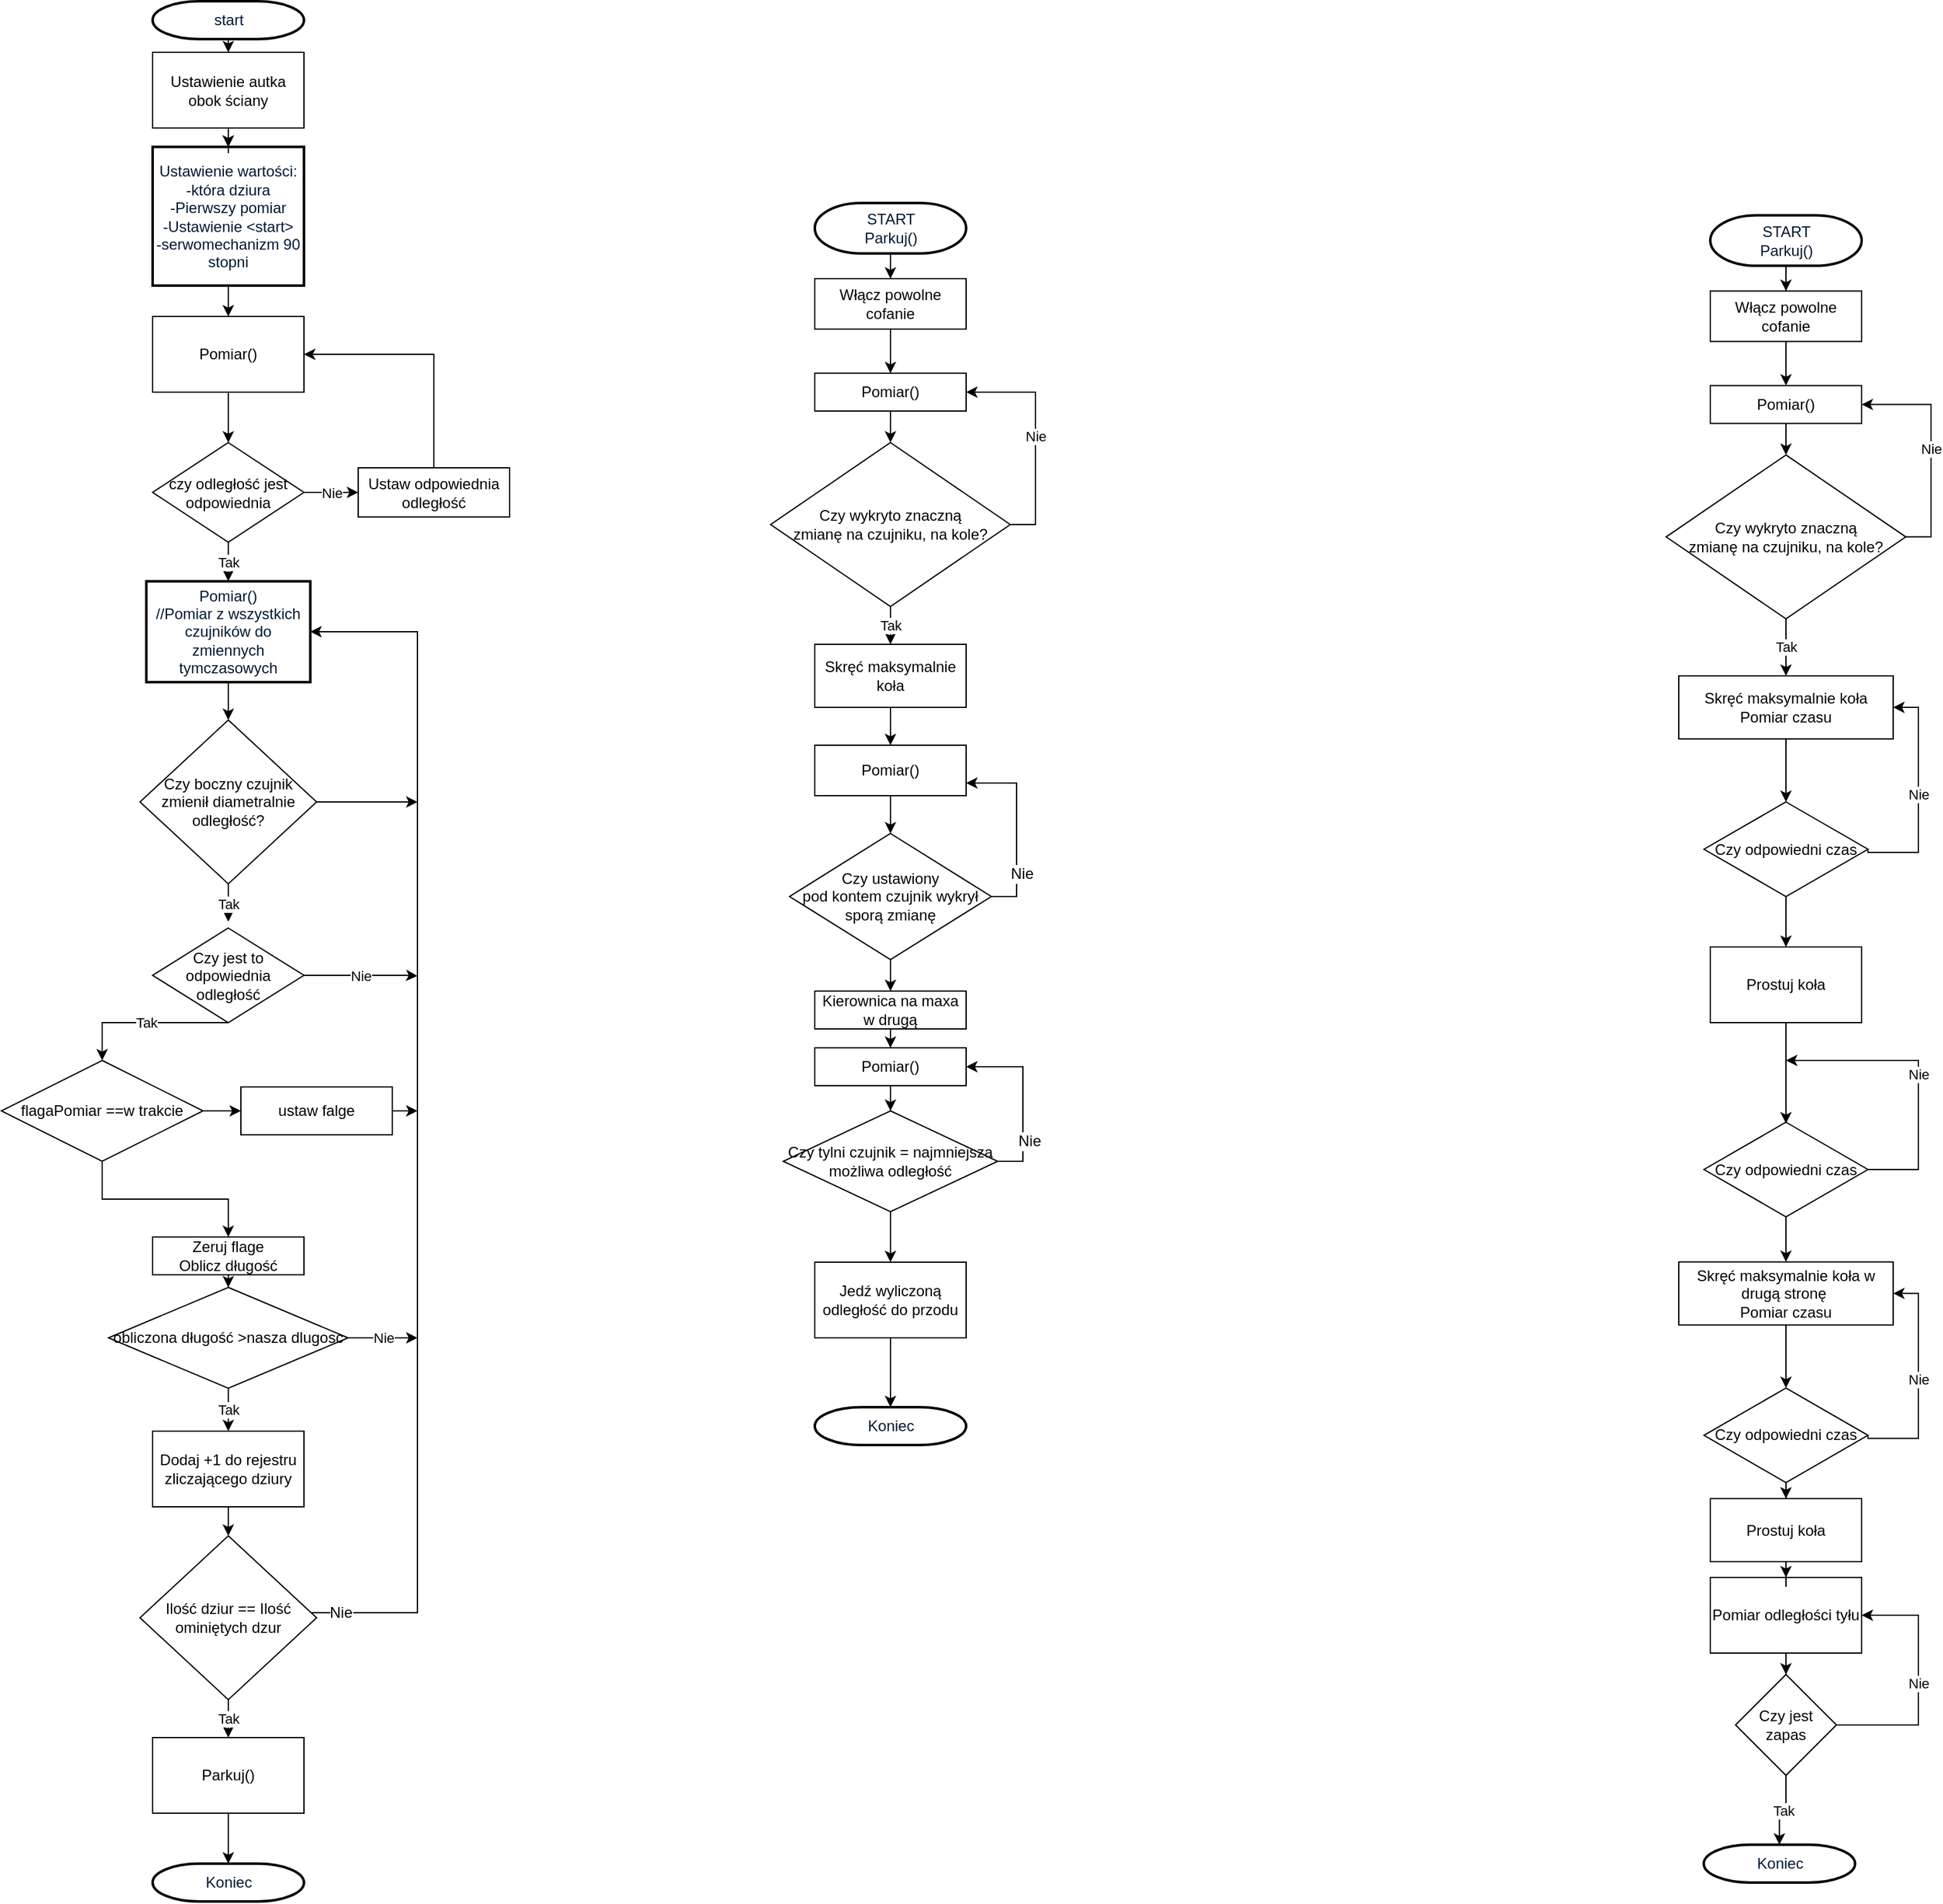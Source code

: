 <mxfile version="10.5.2" type="github"><diagram id="6a731a19-8d31-9384-78a2-239565b7b9f0" name="Page-1"><mxGraphModel dx="967" dy="1328" grid="1" gridSize="10" guides="1" tooltips="1" connect="1" arrows="1" fold="1" page="1" pageScale="1" pageWidth="1169" pageHeight="827" background="#ffffff" math="0" shadow="0"><root><mxCell id="0"/><mxCell id="1" parent="0"/><mxCell id="dl_xbwCIPaDJVR_apCqQ-15" value="" style="edgeStyle=orthogonalEdgeStyle;rounded=0;orthogonalLoop=1;jettySize=auto;html=1;" parent="1" source="2" target="dl_xbwCIPaDJVR_apCqQ-13" edge="1"><mxGeometry relative="1" as="geometry"/></mxCell><mxCell id="2" value="start" style="shape=mxgraph.flowchart.terminator;fillColor=#FFFFFF;strokeColor=#000000;strokeWidth=2;gradientColor=none;gradientDirection=north;fontColor=#001933;fontStyle=0;html=1;" parent="1" vertex="1"><mxGeometry x="260" y="-100" width="120" height="30" as="geometry"/></mxCell><mxCell id="-WREYsaP5eGqoFoCjV_B-18" value="" style="edgeStyle=orthogonalEdgeStyle;rounded=0;orthogonalLoop=1;jettySize=auto;html=1;" parent="1" source="PQSF81R5UtBNz5-5ck5H-64" target="-WREYsaP5eGqoFoCjV_B-16" edge="1"><mxGeometry relative="1" as="geometry"/></mxCell><mxCell id="PQSF81R5UtBNz5-5ck5H-64" value="&lt;div&gt;Ustawienie wartości:&lt;/div&gt;&lt;div&gt;-która dziura&lt;/div&gt;&lt;div&gt;-Pierwszy pomiar&lt;/div&gt;&lt;div&gt;-Ustawienie &amp;lt;start&amp;gt;&lt;/div&gt;&lt;div&gt;-serwomechanizm 90 stopni&lt;br&gt;&lt;/div&gt;" style="rounded=0;whiteSpace=wrap;html=1;strokeWidth=2;fillColor=#FFFFFF;fontColor=#001933;" parent="1" vertex="1"><mxGeometry x="260" y="15.5" width="120" height="110" as="geometry"/></mxCell><mxCell id="PQSF81R5UtBNz5-5ck5H-71" value="" style="edgeStyle=orthogonalEdgeStyle;rounded=0;orthogonalLoop=1;jettySize=auto;html=1;fontColor=#001933;entryX=0.5;entryY=0;entryDx=0;entryDy=0;" parent="1" source="PQSF81R5UtBNz5-5ck5H-66" target="dl_xbwCIPaDJVR_apCqQ-7" edge="1"><mxGeometry relative="1" as="geometry"><mxPoint x="320" y="530" as="targetPoint"/></mxGeometry></mxCell><mxCell id="PQSF81R5UtBNz5-5ck5H-66" value="Pomiar() &lt;br&gt;//Pomiar z wszystkich czujników do zmiennych tymczasowych" style="rounded=0;whiteSpace=wrap;html=1;strokeWidth=2;fillColor=#FFFFFF;fontColor=#001933;" parent="1" vertex="1"><mxGeometry x="255" y="360" width="130" height="80" as="geometry"/></mxCell><mxCell id="dl_xbwCIPaDJVR_apCqQ-12" value="Tak" style="edgeStyle=orthogonalEdgeStyle;rounded=0;orthogonalLoop=1;jettySize=auto;html=1;" parent="1" source="dl_xbwCIPaDJVR_apCqQ-7" edge="1"><mxGeometry relative="1" as="geometry"><mxPoint x="320" y="630" as="targetPoint"/></mxGeometry></mxCell><mxCell id="-WREYsaP5eGqoFoCjV_B-20" value="" style="edgeStyle=orthogonalEdgeStyle;rounded=0;orthogonalLoop=1;jettySize=auto;html=1;" parent="1" source="dl_xbwCIPaDJVR_apCqQ-7" edge="1"><mxGeometry relative="1" as="geometry"><mxPoint x="470" y="535" as="targetPoint"/></mxGeometry></mxCell><mxCell id="dl_xbwCIPaDJVR_apCqQ-7" value="Czy boczny czujnik zmienił diametralnie odległość? " style="rhombus;whiteSpace=wrap;html=1;" parent="1" vertex="1"><mxGeometry x="250" y="470" width="140" height="130" as="geometry"/></mxCell><mxCell id="dl_xbwCIPaDJVR_apCqQ-18" value="" style="edgeStyle=orthogonalEdgeStyle;rounded=0;orthogonalLoop=1;jettySize=auto;html=1;" parent="1" source="dl_xbwCIPaDJVR_apCqQ-10" target="dl_xbwCIPaDJVR_apCqQ-17" edge="1"><mxGeometry relative="1" as="geometry"/></mxCell><mxCell id="dl_xbwCIPaDJVR_apCqQ-10" value="Dodaj +1 do rejestru zliczającego dziury" style="rounded=0;whiteSpace=wrap;html=1;" parent="1" vertex="1"><mxGeometry x="260" y="1034" width="120" height="60" as="geometry"/></mxCell><mxCell id="dl_xbwCIPaDJVR_apCqQ-14" value="" style="edgeStyle=orthogonalEdgeStyle;rounded=0;orthogonalLoop=1;jettySize=auto;html=1;" parent="1" source="dl_xbwCIPaDJVR_apCqQ-13" target="PQSF81R5UtBNz5-5ck5H-64" edge="1"><mxGeometry relative="1" as="geometry"/></mxCell><mxCell id="-WREYsaP5eGqoFoCjV_B-2" value="" style="edgeStyle=orthogonalEdgeStyle;rounded=0;orthogonalLoop=1;jettySize=auto;html=1;" parent="1" source="dl_xbwCIPaDJVR_apCqQ-13" target="PQSF81R5UtBNz5-5ck5H-64" edge="1"><mxGeometry relative="1" as="geometry"/></mxCell><mxCell id="dl_xbwCIPaDJVR_apCqQ-13" value="Ustawienie autka obok ściany" style="rounded=0;whiteSpace=wrap;html=1;" parent="1" vertex="1"><mxGeometry x="260" y="-59.5" width="120" height="60" as="geometry"/></mxCell><mxCell id="dl_xbwCIPaDJVR_apCqQ-22" value="Tak" style="edgeStyle=orthogonalEdgeStyle;rounded=0;orthogonalLoop=1;jettySize=auto;html=1;" parent="1" source="dl_xbwCIPaDJVR_apCqQ-17" target="dl_xbwCIPaDJVR_apCqQ-21" edge="1"><mxGeometry relative="1" as="geometry"/></mxCell><mxCell id="dl_xbwCIPaDJVR_apCqQ-49" value="" style="edgeStyle=orthogonalEdgeStyle;rounded=0;orthogonalLoop=1;jettySize=auto;html=1;entryX=1;entryY=0.5;entryDx=0;entryDy=0;" parent="1" source="dl_xbwCIPaDJVR_apCqQ-17" target="PQSF81R5UtBNz5-5ck5H-66" edge="1"><mxGeometry relative="1" as="geometry"><mxPoint x="470" y="450" as="targetPoint"/><Array as="points"><mxPoint x="470" y="1178"/><mxPoint x="470" y="400"/></Array></mxGeometry></mxCell><mxCell id="dl_xbwCIPaDJVR_apCqQ-50" value="Nie" style="text;html=1;resizable=0;points=[];align=center;verticalAlign=middle;labelBackgroundColor=#ffffff;" parent="dl_xbwCIPaDJVR_apCqQ-49" vertex="1" connectable="0"><mxGeometry x="-0.951" relative="1" as="geometry"><mxPoint as="offset"/></mxGeometry></mxCell><mxCell id="dl_xbwCIPaDJVR_apCqQ-17" value="Ilość dziur == Ilość ominiętych dzur" style="rhombus;whiteSpace=wrap;html=1;" parent="1" vertex="1"><mxGeometry x="250" y="1117" width="140" height="130" as="geometry"/></mxCell><mxCell id="dl_xbwCIPaDJVR_apCqQ-24" value="" style="edgeStyle=orthogonalEdgeStyle;rounded=0;orthogonalLoop=1;jettySize=auto;html=1;" parent="1" source="dl_xbwCIPaDJVR_apCqQ-21" target="dl_xbwCIPaDJVR_apCqQ-23" edge="1"><mxGeometry relative="1" as="geometry"/></mxCell><mxCell id="dl_xbwCIPaDJVR_apCqQ-21" value="Parkuj()" style="rounded=0;whiteSpace=wrap;html=1;" parent="1" vertex="1"><mxGeometry x="260" y="1277" width="120" height="60" as="geometry"/></mxCell><mxCell id="dl_xbwCIPaDJVR_apCqQ-23" value="&lt;div&gt;Koniec&lt;/div&gt;" style="shape=mxgraph.flowchart.terminator;fillColor=#FFFFFF;strokeColor=#000000;strokeWidth=2;gradientColor=none;gradientDirection=north;fontColor=#001933;fontStyle=0;html=1;" parent="1" vertex="1"><mxGeometry x="260" y="1377" width="120" height="30" as="geometry"/></mxCell><mxCell id="dl_xbwCIPaDJVR_apCqQ-54" value="" style="edgeStyle=orthogonalEdgeStyle;rounded=0;orthogonalLoop=1;jettySize=auto;html=1;" parent="1" source="dl_xbwCIPaDJVR_apCqQ-26" target="dl_xbwCIPaDJVR_apCqQ-53" edge="1"><mxGeometry relative="1" as="geometry"/></mxCell><mxCell id="dl_xbwCIPaDJVR_apCqQ-26" value="START&lt;br&gt;Parkuj() " style="shape=mxgraph.flowchart.terminator;fillColor=#FFFFFF;strokeColor=#000000;strokeWidth=2;gradientColor=none;gradientDirection=north;fontColor=#001933;fontStyle=0;html=1;" parent="1" vertex="1"><mxGeometry x="785" y="60" width="120" height="40" as="geometry"/></mxCell><mxCell id="dl_xbwCIPaDJVR_apCqQ-57" value="Nie" style="edgeStyle=orthogonalEdgeStyle;rounded=0;orthogonalLoop=1;jettySize=auto;html=1;exitX=1;exitY=0.5;exitDx=0;exitDy=0;entryX=1;entryY=0.5;entryDx=0;entryDy=0;" parent="1" source="dl_xbwCIPaDJVR_apCqQ-28" target="dl_xbwCIPaDJVR_apCqQ-51" edge="1"><mxGeometry relative="1" as="geometry"/></mxCell><mxCell id="dl_xbwCIPaDJVR_apCqQ-59" value="Tak" style="edgeStyle=orthogonalEdgeStyle;rounded=0;orthogonalLoop=1;jettySize=auto;html=1;" parent="1" source="dl_xbwCIPaDJVR_apCqQ-28" target="dl_xbwCIPaDJVR_apCqQ-58" edge="1"><mxGeometry relative="1" as="geometry"/></mxCell><mxCell id="dl_xbwCIPaDJVR_apCqQ-28" value="Czy wykryto znaczną &lt;br&gt;zmianę na czujniku, na kole?" style="rhombus;whiteSpace=wrap;html=1;" parent="1" vertex="1"><mxGeometry x="750" y="250" width="190" height="130" as="geometry"/></mxCell><mxCell id="-WREYsaP5eGqoFoCjV_B-27" value="" style="edgeStyle=orthogonalEdgeStyle;rounded=0;orthogonalLoop=1;jettySize=auto;html=1;" parent="1" source="dl_xbwCIPaDJVR_apCqQ-31" target="dl_xbwCIPaDJVR_apCqQ-36" edge="1"><mxGeometry relative="1" as="geometry"/></mxCell><mxCell id="-WREYsaP5eGqoFoCjV_B-28" value="" style="edgeStyle=orthogonalEdgeStyle;rounded=0;orthogonalLoop=1;jettySize=auto;html=1;" parent="1" source="dl_xbwCIPaDJVR_apCqQ-31" target="-WREYsaP5eGqoFoCjV_B-26" edge="1"><mxGeometry relative="1" as="geometry"/></mxCell><mxCell id="dl_xbwCIPaDJVR_apCqQ-31" value="flagaPomiar ==w trakcie" style="rhombus;whiteSpace=wrap;html=1;" parent="1" vertex="1"><mxGeometry x="140" y="740" width="160" height="80" as="geometry"/></mxCell><mxCell id="-WREYsaP5eGqoFoCjV_B-25" value="" style="edgeStyle=orthogonalEdgeStyle;rounded=0;orthogonalLoop=1;jettySize=auto;html=1;" parent="1" source="dl_xbwCIPaDJVR_apCqQ-36" target="dl_xbwCIPaDJVR_apCqQ-42" edge="1"><mxGeometry relative="1" as="geometry"/></mxCell><mxCell id="dl_xbwCIPaDJVR_apCqQ-36" value="Zeruj flage&lt;br&gt;Oblicz długość" style="rounded=0;whiteSpace=wrap;html=1;" parent="1" vertex="1"><mxGeometry x="260" y="880" width="120" height="30" as="geometry"/></mxCell><mxCell id="dl_xbwCIPaDJVR_apCqQ-46" value="Nie" style="edgeStyle=orthogonalEdgeStyle;rounded=0;orthogonalLoop=1;jettySize=auto;html=1;" parent="1" source="dl_xbwCIPaDJVR_apCqQ-42" edge="1"><mxGeometry relative="1" as="geometry"><mxPoint x="470" y="960" as="targetPoint"/><Array as="points"><mxPoint x="470" y="960"/></Array></mxGeometry></mxCell><mxCell id="-WREYsaP5eGqoFoCjV_B-31" value="Tak" style="edgeStyle=orthogonalEdgeStyle;rounded=0;orthogonalLoop=1;jettySize=auto;html=1;" parent="1" source="dl_xbwCIPaDJVR_apCqQ-42" target="dl_xbwCIPaDJVR_apCqQ-10" edge="1"><mxGeometry relative="1" as="geometry"><Array as="points"><mxPoint x="320" y="1014"/><mxPoint x="320" y="1014"/></Array></mxGeometry></mxCell><mxCell id="dl_xbwCIPaDJVR_apCqQ-42" value="obliczona długość &amp;gt;nasza dlugosc " style="rhombus;whiteSpace=wrap;html=1;" parent="1" vertex="1"><mxGeometry x="225" y="920" width="190" height="80" as="geometry"/></mxCell><mxCell id="dl_xbwCIPaDJVR_apCqQ-56" value="" style="edgeStyle=orthogonalEdgeStyle;rounded=0;orthogonalLoop=1;jettySize=auto;html=1;" parent="1" source="dl_xbwCIPaDJVR_apCqQ-51" target="dl_xbwCIPaDJVR_apCqQ-28" edge="1"><mxGeometry relative="1" as="geometry"/></mxCell><mxCell id="dl_xbwCIPaDJVR_apCqQ-51" value="Pomiar()" style="rounded=0;whiteSpace=wrap;html=1;" parent="1" vertex="1"><mxGeometry x="785" y="195" width="120" height="30" as="geometry"/></mxCell><mxCell id="dl_xbwCIPaDJVR_apCqQ-55" value="" style="edgeStyle=orthogonalEdgeStyle;rounded=0;orthogonalLoop=1;jettySize=auto;html=1;" parent="1" source="dl_xbwCIPaDJVR_apCqQ-53" target="dl_xbwCIPaDJVR_apCqQ-51" edge="1"><mxGeometry relative="1" as="geometry"/></mxCell><mxCell id="dl_xbwCIPaDJVR_apCqQ-53" value="Włącz powolne cofanie" style="rounded=0;whiteSpace=wrap;html=1;" parent="1" vertex="1"><mxGeometry x="785" y="120" width="120" height="40" as="geometry"/></mxCell><mxCell id="dl_xbwCIPaDJVR_apCqQ-61" value="" style="edgeStyle=orthogonalEdgeStyle;rounded=0;orthogonalLoop=1;jettySize=auto;html=1;" parent="1" source="dl_xbwCIPaDJVR_apCqQ-58" target="dl_xbwCIPaDJVR_apCqQ-60" edge="1"><mxGeometry relative="1" as="geometry"/></mxCell><mxCell id="dl_xbwCIPaDJVR_apCqQ-58" value="Skręć maksymalnie koła " style="rounded=0;whiteSpace=wrap;html=1;" parent="1" vertex="1"><mxGeometry x="785" y="410" width="120" height="50" as="geometry"/></mxCell><mxCell id="dl_xbwCIPaDJVR_apCqQ-63" value="" style="edgeStyle=orthogonalEdgeStyle;rounded=0;orthogonalLoop=1;jettySize=auto;html=1;" parent="1" source="dl_xbwCIPaDJVR_apCqQ-60" target="dl_xbwCIPaDJVR_apCqQ-62" edge="1"><mxGeometry relative="1" as="geometry"/></mxCell><mxCell id="dl_xbwCIPaDJVR_apCqQ-60" value="Pomiar()" style="rounded=0;whiteSpace=wrap;html=1;" parent="1" vertex="1"><mxGeometry x="785" y="490" width="120" height="40" as="geometry"/></mxCell><mxCell id="dl_xbwCIPaDJVR_apCqQ-64" style="edgeStyle=orthogonalEdgeStyle;rounded=0;orthogonalLoop=1;jettySize=auto;html=1;exitX=1;exitY=0.5;exitDx=0;exitDy=0;entryX=1;entryY=0.75;entryDx=0;entryDy=0;" parent="1" source="dl_xbwCIPaDJVR_apCqQ-62" target="dl_xbwCIPaDJVR_apCqQ-60" edge="1"><mxGeometry relative="1" as="geometry"/></mxCell><mxCell id="dl_xbwCIPaDJVR_apCqQ-65" value="Nie" style="text;html=1;resizable=0;points=[];align=center;verticalAlign=middle;labelBackgroundColor=#ffffff;" parent="dl_xbwCIPaDJVR_apCqQ-64" vertex="1" connectable="0"><mxGeometry x="-0.733" y="18" relative="1" as="geometry"><mxPoint x="22" y="-18" as="offset"/></mxGeometry></mxCell><mxCell id="dl_xbwCIPaDJVR_apCqQ-69" value="" style="edgeStyle=orthogonalEdgeStyle;rounded=0;orthogonalLoop=1;jettySize=auto;html=1;" parent="1" source="dl_xbwCIPaDJVR_apCqQ-62" target="dl_xbwCIPaDJVR_apCqQ-66" edge="1"><mxGeometry relative="1" as="geometry"/></mxCell><mxCell id="dl_xbwCIPaDJVR_apCqQ-62" value="Czy ustawiony &lt;br&gt;pod kontem czujnik wykrył sporą zmianę" style="rhombus;whiteSpace=wrap;html=1;" parent="1" vertex="1"><mxGeometry x="765" y="560" width="160" height="100" as="geometry"/></mxCell><mxCell id="dl_xbwCIPaDJVR_apCqQ-73" value="" style="edgeStyle=orthogonalEdgeStyle;rounded=0;orthogonalLoop=1;jettySize=auto;html=1;" parent="1" source="dl_xbwCIPaDJVR_apCqQ-66" target="dl_xbwCIPaDJVR_apCqQ-70" edge="1"><mxGeometry relative="1" as="geometry"/></mxCell><mxCell id="dl_xbwCIPaDJVR_apCqQ-66" value="Kierownica na maxa w drugą" style="rounded=0;whiteSpace=wrap;html=1;" parent="1" vertex="1"><mxGeometry x="785" y="685" width="120" height="30" as="geometry"/></mxCell><mxCell id="dl_xbwCIPaDJVR_apCqQ-75" value="" style="edgeStyle=orthogonalEdgeStyle;rounded=0;orthogonalLoop=1;jettySize=auto;html=1;" parent="1" source="dl_xbwCIPaDJVR_apCqQ-70" target="dl_xbwCIPaDJVR_apCqQ-74" edge="1"><mxGeometry relative="1" as="geometry"/></mxCell><mxCell id="dl_xbwCIPaDJVR_apCqQ-70" value="Pomiar()" style="rounded=0;whiteSpace=wrap;html=1;" parent="1" vertex="1"><mxGeometry x="785" y="730" width="120" height="30" as="geometry"/></mxCell><mxCell id="dl_xbwCIPaDJVR_apCqQ-76" style="edgeStyle=orthogonalEdgeStyle;rounded=0;orthogonalLoop=1;jettySize=auto;html=1;exitX=1;exitY=0.5;exitDx=0;exitDy=0;entryX=1;entryY=0.5;entryDx=0;entryDy=0;" parent="1" source="dl_xbwCIPaDJVR_apCqQ-74" target="dl_xbwCIPaDJVR_apCqQ-70" edge="1"><mxGeometry relative="1" as="geometry"/></mxCell><mxCell id="dl_xbwCIPaDJVR_apCqQ-77" value="Nie" style="text;html=1;resizable=0;points=[];align=center;verticalAlign=middle;labelBackgroundColor=#ffffff;" parent="dl_xbwCIPaDJVR_apCqQ-76" vertex="1" connectable="0"><mxGeometry x="-0.487" y="-5" relative="1" as="geometry"><mxPoint as="offset"/></mxGeometry></mxCell><mxCell id="dl_xbwCIPaDJVR_apCqQ-79" value="" style="edgeStyle=orthogonalEdgeStyle;rounded=0;orthogonalLoop=1;jettySize=auto;html=1;" parent="1" source="dl_xbwCIPaDJVR_apCqQ-74" target="dl_xbwCIPaDJVR_apCqQ-78" edge="1"><mxGeometry relative="1" as="geometry"/></mxCell><mxCell id="dl_xbwCIPaDJVR_apCqQ-74" value="Czy tylni czujnik = najmniejsza możliwa odległość" style="rhombus;whiteSpace=wrap;html=1;" parent="1" vertex="1"><mxGeometry x="760" y="780" width="170" height="80" as="geometry"/></mxCell><mxCell id="dl_xbwCIPaDJVR_apCqQ-81" value="" style="edgeStyle=orthogonalEdgeStyle;rounded=0;orthogonalLoop=1;jettySize=auto;html=1;" parent="1" source="dl_xbwCIPaDJVR_apCqQ-78" target="dl_xbwCIPaDJVR_apCqQ-80" edge="1"><mxGeometry relative="1" as="geometry"/></mxCell><mxCell id="dl_xbwCIPaDJVR_apCqQ-78" value="Jedź wyliczoną odległość do przodu" style="rounded=0;whiteSpace=wrap;html=1;" parent="1" vertex="1"><mxGeometry x="785" y="900" width="120" height="60" as="geometry"/></mxCell><mxCell id="dl_xbwCIPaDJVR_apCqQ-80" value="&lt;div&gt;Koniec&lt;/div&gt;" style="shape=mxgraph.flowchart.terminator;fillColor=#FFFFFF;strokeColor=#000000;strokeWidth=2;gradientColor=none;gradientDirection=north;fontColor=#001933;fontStyle=0;html=1;" parent="1" vertex="1"><mxGeometry x="785" y="1015" width="120" height="30" as="geometry"/></mxCell><mxCell id="-WREYsaP5eGqoFoCjV_B-8" value="Tak" style="edgeStyle=orthogonalEdgeStyle;rounded=0;orthogonalLoop=1;jettySize=auto;html=1;entryX=0.5;entryY=0;entryDx=0;entryDy=0;" parent="1" source="-WREYsaP5eGqoFoCjV_B-5" target="PQSF81R5UtBNz5-5ck5H-66" edge="1"><mxGeometry relative="1" as="geometry"><mxPoint x="320" y="400" as="targetPoint"/></mxGeometry></mxCell><mxCell id="-WREYsaP5eGqoFoCjV_B-10" value="Nie" style="edgeStyle=orthogonalEdgeStyle;rounded=0;orthogonalLoop=1;jettySize=auto;html=1;" parent="1" source="-WREYsaP5eGqoFoCjV_B-5" target="-WREYsaP5eGqoFoCjV_B-9" edge="1"><mxGeometry relative="1" as="geometry"><Array as="points"><mxPoint x="395" y="289"/><mxPoint x="395" y="289"/></Array></mxGeometry></mxCell><mxCell id="-WREYsaP5eGqoFoCjV_B-5" value="czy odległość jest odpowiednia" style="rhombus;whiteSpace=wrap;html=1;" parent="1" vertex="1"><mxGeometry x="260" y="250" width="120" height="79" as="geometry"/></mxCell><mxCell id="-WREYsaP5eGqoFoCjV_B-13" style="edgeStyle=orthogonalEdgeStyle;rounded=0;orthogonalLoop=1;jettySize=auto;html=1;exitX=0.5;exitY=0;exitDx=0;exitDy=0;entryX=1;entryY=0.5;entryDx=0;entryDy=0;" parent="1" source="-WREYsaP5eGqoFoCjV_B-9" target="-WREYsaP5eGqoFoCjV_B-16" edge="1"><mxGeometry relative="1" as="geometry"><mxPoint x="320" y="220" as="targetPoint"/><Array as="points"><mxPoint x="483" y="180"/></Array></mxGeometry></mxCell><mxCell id="-WREYsaP5eGqoFoCjV_B-9" value="Ustaw odpowiednia odległość" style="rounded=0;whiteSpace=wrap;html=1;" parent="1" vertex="1"><mxGeometry x="423" y="270" width="120" height="39" as="geometry"/></mxCell><mxCell id="-WREYsaP5eGqoFoCjV_B-17" value="" style="edgeStyle=orthogonalEdgeStyle;rounded=0;orthogonalLoop=1;jettySize=auto;html=1;" parent="1" source="-WREYsaP5eGqoFoCjV_B-16" target="-WREYsaP5eGqoFoCjV_B-5" edge="1"><mxGeometry relative="1" as="geometry"/></mxCell><mxCell id="-WREYsaP5eGqoFoCjV_B-16" value="Pomiar()" style="rounded=0;whiteSpace=wrap;html=1;" parent="1" vertex="1"><mxGeometry x="260" y="150" width="120" height="60" as="geometry"/></mxCell><mxCell id="-WREYsaP5eGqoFoCjV_B-22" value="Tak" style="edgeStyle=orthogonalEdgeStyle;rounded=0;orthogonalLoop=1;jettySize=auto;html=1;" parent="1" source="-WREYsaP5eGqoFoCjV_B-21" target="dl_xbwCIPaDJVR_apCqQ-31" edge="1"><mxGeometry relative="1" as="geometry"><Array as="points"><mxPoint x="320" y="710"/><mxPoint x="320" y="710"/></Array></mxGeometry></mxCell><mxCell id="-WREYsaP5eGqoFoCjV_B-24" value="Nie" style="edgeStyle=orthogonalEdgeStyle;rounded=0;orthogonalLoop=1;jettySize=auto;html=1;" parent="1" source="-WREYsaP5eGqoFoCjV_B-21" edge="1"><mxGeometry relative="1" as="geometry"><mxPoint x="470" y="673" as="targetPoint"/><Array as="points"><mxPoint x="460" y="673"/><mxPoint x="460" y="673"/></Array></mxGeometry></mxCell><mxCell id="-WREYsaP5eGqoFoCjV_B-21" value="Czy jest to odpowiednia odległość" style="rhombus;whiteSpace=wrap;html=1;" parent="1" vertex="1"><mxGeometry x="260" y="635" width="120" height="75" as="geometry"/></mxCell><mxCell id="-WREYsaP5eGqoFoCjV_B-30" value="" style="edgeStyle=orthogonalEdgeStyle;rounded=0;orthogonalLoop=1;jettySize=auto;html=1;" parent="1" source="-WREYsaP5eGqoFoCjV_B-26" edge="1"><mxGeometry relative="1" as="geometry"><mxPoint x="470" y="780" as="targetPoint"/></mxGeometry></mxCell><mxCell id="-WREYsaP5eGqoFoCjV_B-26" value="ustaw falge" style="rounded=0;whiteSpace=wrap;html=1;" parent="1" vertex="1"><mxGeometry x="330" y="761" width="120" height="38" as="geometry"/></mxCell><mxCell id="tgBVFUWQFLwN2TpAntyr-2" value="" style="edgeStyle=orthogonalEdgeStyle;rounded=0;orthogonalLoop=1;jettySize=auto;html=1;" edge="1" parent="1" source="tgBVFUWQFLwN2TpAntyr-3" target="tgBVFUWQFLwN2TpAntyr-10"><mxGeometry relative="1" as="geometry"/></mxCell><mxCell id="tgBVFUWQFLwN2TpAntyr-3" value="START&lt;br&gt;Parkuj() " style="shape=mxgraph.flowchart.terminator;fillColor=#FFFFFF;strokeColor=#000000;strokeWidth=2;gradientColor=none;gradientDirection=north;fontColor=#001933;fontStyle=0;html=1;" vertex="1" parent="1"><mxGeometry x="1495" y="69.8" width="120" height="40" as="geometry"/></mxCell><mxCell id="tgBVFUWQFLwN2TpAntyr-4" value="Nie" style="edgeStyle=orthogonalEdgeStyle;rounded=0;orthogonalLoop=1;jettySize=auto;html=1;exitX=1;exitY=0.5;exitDx=0;exitDy=0;entryX=1;entryY=0.5;entryDx=0;entryDy=0;" edge="1" parent="1" source="tgBVFUWQFLwN2TpAntyr-6" target="tgBVFUWQFLwN2TpAntyr-8"><mxGeometry relative="1" as="geometry"/></mxCell><mxCell id="tgBVFUWQFLwN2TpAntyr-5" value="Tak" style="edgeStyle=orthogonalEdgeStyle;rounded=0;orthogonalLoop=1;jettySize=auto;html=1;" edge="1" parent="1" source="tgBVFUWQFLwN2TpAntyr-6" target="tgBVFUWQFLwN2TpAntyr-12"><mxGeometry relative="1" as="geometry"/></mxCell><mxCell id="tgBVFUWQFLwN2TpAntyr-6" value="Czy wykryto znaczną &lt;br&gt;zmianę na czujniku, na kole?" style="rhombus;whiteSpace=wrap;html=1;" vertex="1" parent="1"><mxGeometry x="1460" y="259.8" width="190" height="130" as="geometry"/></mxCell><mxCell id="tgBVFUWQFLwN2TpAntyr-7" value="" style="edgeStyle=orthogonalEdgeStyle;rounded=0;orthogonalLoop=1;jettySize=auto;html=1;" edge="1" parent="1" source="tgBVFUWQFLwN2TpAntyr-8" target="tgBVFUWQFLwN2TpAntyr-6"><mxGeometry relative="1" as="geometry"/></mxCell><mxCell id="tgBVFUWQFLwN2TpAntyr-8" value="Pomiar()" style="rounded=0;whiteSpace=wrap;html=1;" vertex="1" parent="1"><mxGeometry x="1495" y="204.8" width="120" height="30" as="geometry"/></mxCell><mxCell id="tgBVFUWQFLwN2TpAntyr-9" value="" style="edgeStyle=orthogonalEdgeStyle;rounded=0;orthogonalLoop=1;jettySize=auto;html=1;" edge="1" parent="1" source="tgBVFUWQFLwN2TpAntyr-10" target="tgBVFUWQFLwN2TpAntyr-8"><mxGeometry relative="1" as="geometry"/></mxCell><mxCell id="tgBVFUWQFLwN2TpAntyr-10" value="Włącz powolne cofanie" style="rounded=0;whiteSpace=wrap;html=1;" vertex="1" parent="1"><mxGeometry x="1495" y="129.8" width="120" height="40" as="geometry"/></mxCell><mxCell id="tgBVFUWQFLwN2TpAntyr-15" value="" style="edgeStyle=orthogonalEdgeStyle;rounded=0;orthogonalLoop=1;jettySize=auto;html=1;" edge="1" parent="1" source="tgBVFUWQFLwN2TpAntyr-12" target="tgBVFUWQFLwN2TpAntyr-14"><mxGeometry relative="1" as="geometry"/></mxCell><mxCell id="tgBVFUWQFLwN2TpAntyr-12" value="Skręć maksymalnie koła &lt;br&gt;Pomiar czasu&lt;br&gt;" style="rounded=0;whiteSpace=wrap;html=1;" vertex="1" parent="1"><mxGeometry x="1470" y="435" width="170" height="50" as="geometry"/></mxCell><mxCell id="tgBVFUWQFLwN2TpAntyr-18" value="Nie" style="edgeStyle=orthogonalEdgeStyle;rounded=0;orthogonalLoop=1;jettySize=auto;html=1;exitX=1;exitY=0.5;exitDx=0;exitDy=0;entryX=1;entryY=0.5;entryDx=0;entryDy=0;" edge="1" parent="1" source="tgBVFUWQFLwN2TpAntyr-14" target="tgBVFUWQFLwN2TpAntyr-12"><mxGeometry relative="1" as="geometry"><Array as="points"><mxPoint x="1660" y="575"/><mxPoint x="1660" y="460"/></Array></mxGeometry></mxCell><mxCell id="tgBVFUWQFLwN2TpAntyr-27" value="" style="edgeStyle=orthogonalEdgeStyle;rounded=0;orthogonalLoop=1;jettySize=auto;html=1;" edge="1" parent="1" source="tgBVFUWQFLwN2TpAntyr-14" target="tgBVFUWQFLwN2TpAntyr-26"><mxGeometry relative="1" as="geometry"/></mxCell><mxCell id="tgBVFUWQFLwN2TpAntyr-14" value="Czy odpowiedni czas" style="rhombus;whiteSpace=wrap;html=1;" vertex="1" parent="1"><mxGeometry x="1490" y="535" width="130" height="75" as="geometry"/></mxCell><mxCell id="tgBVFUWQFLwN2TpAntyr-21" value="Nie" style="edgeStyle=orthogonalEdgeStyle;rounded=0;orthogonalLoop=1;jettySize=auto;html=1;exitX=1;exitY=0.5;exitDx=0;exitDy=0;" edge="1" parent="1" source="tgBVFUWQFLwN2TpAntyr-22"><mxGeometry relative="1" as="geometry"><Array as="points"><mxPoint x="1660" y="827"/><mxPoint x="1660" y="740"/></Array><mxPoint x="1555" y="740" as="targetPoint"/></mxGeometry></mxCell><mxCell id="tgBVFUWQFLwN2TpAntyr-34" value="" style="edgeStyle=orthogonalEdgeStyle;rounded=0;orthogonalLoop=1;jettySize=auto;html=1;" edge="1" parent="1" source="tgBVFUWQFLwN2TpAntyr-22" target="tgBVFUWQFLwN2TpAntyr-31"><mxGeometry relative="1" as="geometry"/></mxCell><mxCell id="tgBVFUWQFLwN2TpAntyr-22" value="Czy odpowiedni czas" style="rhombus;whiteSpace=wrap;html=1;" vertex="1" parent="1"><mxGeometry x="1490" y="789" width="130" height="75" as="geometry"/></mxCell><mxCell id="tgBVFUWQFLwN2TpAntyr-29" value="" style="edgeStyle=orthogonalEdgeStyle;rounded=0;orthogonalLoop=1;jettySize=auto;html=1;" edge="1" parent="1" source="tgBVFUWQFLwN2TpAntyr-26"><mxGeometry relative="1" as="geometry"><mxPoint x="1555" y="790" as="targetPoint"/></mxGeometry></mxCell><mxCell id="tgBVFUWQFLwN2TpAntyr-26" value="Prostuj koła" style="rounded=0;whiteSpace=wrap;html=1;" vertex="1" parent="1"><mxGeometry x="1495" y="650" width="120" height="60" as="geometry"/></mxCell><mxCell id="tgBVFUWQFLwN2TpAntyr-30" value="" style="edgeStyle=orthogonalEdgeStyle;rounded=0;orthogonalLoop=1;jettySize=auto;html=1;" edge="1" parent="1" source="tgBVFUWQFLwN2TpAntyr-31" target="tgBVFUWQFLwN2TpAntyr-33"><mxGeometry relative="1" as="geometry"/></mxCell><mxCell id="tgBVFUWQFLwN2TpAntyr-31" value="Skręć maksymalnie koła w drugą stronę&amp;nbsp;&lt;br&gt;Pomiar czasu&lt;br&gt;" style="rounded=0;whiteSpace=wrap;html=1;" vertex="1" parent="1"><mxGeometry x="1470" y="899.8" width="170" height="50" as="geometry"/></mxCell><mxCell id="tgBVFUWQFLwN2TpAntyr-32" value="Nie" style="edgeStyle=orthogonalEdgeStyle;rounded=0;orthogonalLoop=1;jettySize=auto;html=1;exitX=1;exitY=0.5;exitDx=0;exitDy=0;entryX=1;entryY=0.5;entryDx=0;entryDy=0;" edge="1" parent="1" source="tgBVFUWQFLwN2TpAntyr-33" target="tgBVFUWQFLwN2TpAntyr-31"><mxGeometry relative="1" as="geometry"><Array as="points"><mxPoint x="1660" y="1039.8"/><mxPoint x="1660" y="924.8"/></Array></mxGeometry></mxCell><mxCell id="tgBVFUWQFLwN2TpAntyr-43" value="" style="edgeStyle=orthogonalEdgeStyle;rounded=0;orthogonalLoop=1;jettySize=auto;html=1;" edge="1" parent="1" source="tgBVFUWQFLwN2TpAntyr-33" target="tgBVFUWQFLwN2TpAntyr-42"><mxGeometry relative="1" as="geometry"/></mxCell><mxCell id="tgBVFUWQFLwN2TpAntyr-33" value="Czy odpowiedni czas" style="rhombus;whiteSpace=wrap;html=1;" vertex="1" parent="1"><mxGeometry x="1490" y="999.8" width="130" height="75" as="geometry"/></mxCell><mxCell id="tgBVFUWQFLwN2TpAntyr-38" value="" style="edgeStyle=orthogonalEdgeStyle;rounded=0;orthogonalLoop=1;jettySize=auto;html=1;" edge="1" parent="1" source="tgBVFUWQFLwN2TpAntyr-35" target="tgBVFUWQFLwN2TpAntyr-37"><mxGeometry relative="1" as="geometry"/></mxCell><mxCell id="tgBVFUWQFLwN2TpAntyr-35" value="Pomiar odległości tyłu&lt;br&gt;" style="rounded=0;whiteSpace=wrap;html=1;" vertex="1" parent="1"><mxGeometry x="1495" y="1150" width="120" height="60" as="geometry"/></mxCell><mxCell id="tgBVFUWQFLwN2TpAntyr-41" value="Nie" style="edgeStyle=orthogonalEdgeStyle;rounded=0;orthogonalLoop=1;jettySize=auto;html=1;exitX=1;exitY=0.5;exitDx=0;exitDy=0;entryX=1;entryY=0.5;entryDx=0;entryDy=0;" edge="1" parent="1" source="tgBVFUWQFLwN2TpAntyr-37" target="tgBVFUWQFLwN2TpAntyr-35"><mxGeometry relative="1" as="geometry"><Array as="points"><mxPoint x="1660" y="1267"/><mxPoint x="1660" y="1180"/></Array></mxGeometry></mxCell><mxCell id="tgBVFUWQFLwN2TpAntyr-50" value="Tak" style="edgeStyle=orthogonalEdgeStyle;rounded=0;orthogonalLoop=1;jettySize=auto;html=1;exitX=0.5;exitY=1;exitDx=0;exitDy=0;" edge="1" parent="1" source="tgBVFUWQFLwN2TpAntyr-37" target="tgBVFUWQFLwN2TpAntyr-45"><mxGeometry relative="1" as="geometry"/></mxCell><mxCell id="tgBVFUWQFLwN2TpAntyr-37" value="Czy jest zapas" style="rhombus;whiteSpace=wrap;html=1;" vertex="1" parent="1"><mxGeometry x="1515" y="1227" width="80" height="80" as="geometry"/></mxCell><mxCell id="tgBVFUWQFLwN2TpAntyr-44" value="" style="edgeStyle=orthogonalEdgeStyle;rounded=0;orthogonalLoop=1;jettySize=auto;html=1;" edge="1" parent="1" source="tgBVFUWQFLwN2TpAntyr-42" target="tgBVFUWQFLwN2TpAntyr-35"><mxGeometry relative="1" as="geometry"/></mxCell><mxCell id="tgBVFUWQFLwN2TpAntyr-42" value="&lt;span&gt;Prostuj koła&lt;/span&gt;" style="rounded=0;whiteSpace=wrap;html=1;" vertex="1" parent="1"><mxGeometry x="1495" y="1087.5" width="120" height="50" as="geometry"/></mxCell><mxCell id="tgBVFUWQFLwN2TpAntyr-45" value="&lt;div&gt;Koniec&lt;/div&gt;" style="shape=mxgraph.flowchart.terminator;fillColor=#FFFFFF;strokeColor=#000000;strokeWidth=2;gradientColor=none;gradientDirection=north;fontColor=#001933;fontStyle=0;html=1;" vertex="1" parent="1"><mxGeometry x="1489.8" y="1362" width="120" height="30" as="geometry"/></mxCell></root></mxGraphModel></diagram></mxfile>
